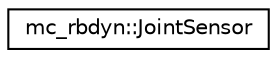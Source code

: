 digraph "Graphical Class Hierarchy"
{
 // INTERACTIVE_SVG=YES
 // LATEX_PDF_SIZE
  edge [fontname="Helvetica",fontsize="10",labelfontname="Helvetica",labelfontsize="10"];
  node [fontname="Helvetica",fontsize="10",shape=record];
  rankdir="LR";
  Node0 [label="mc_rbdyn::JointSensor",height=0.2,width=0.4,color="black", fillcolor="white", style="filled",URL="$structmc__rbdyn_1_1JointSensor.html",tooltip=" "];
}

